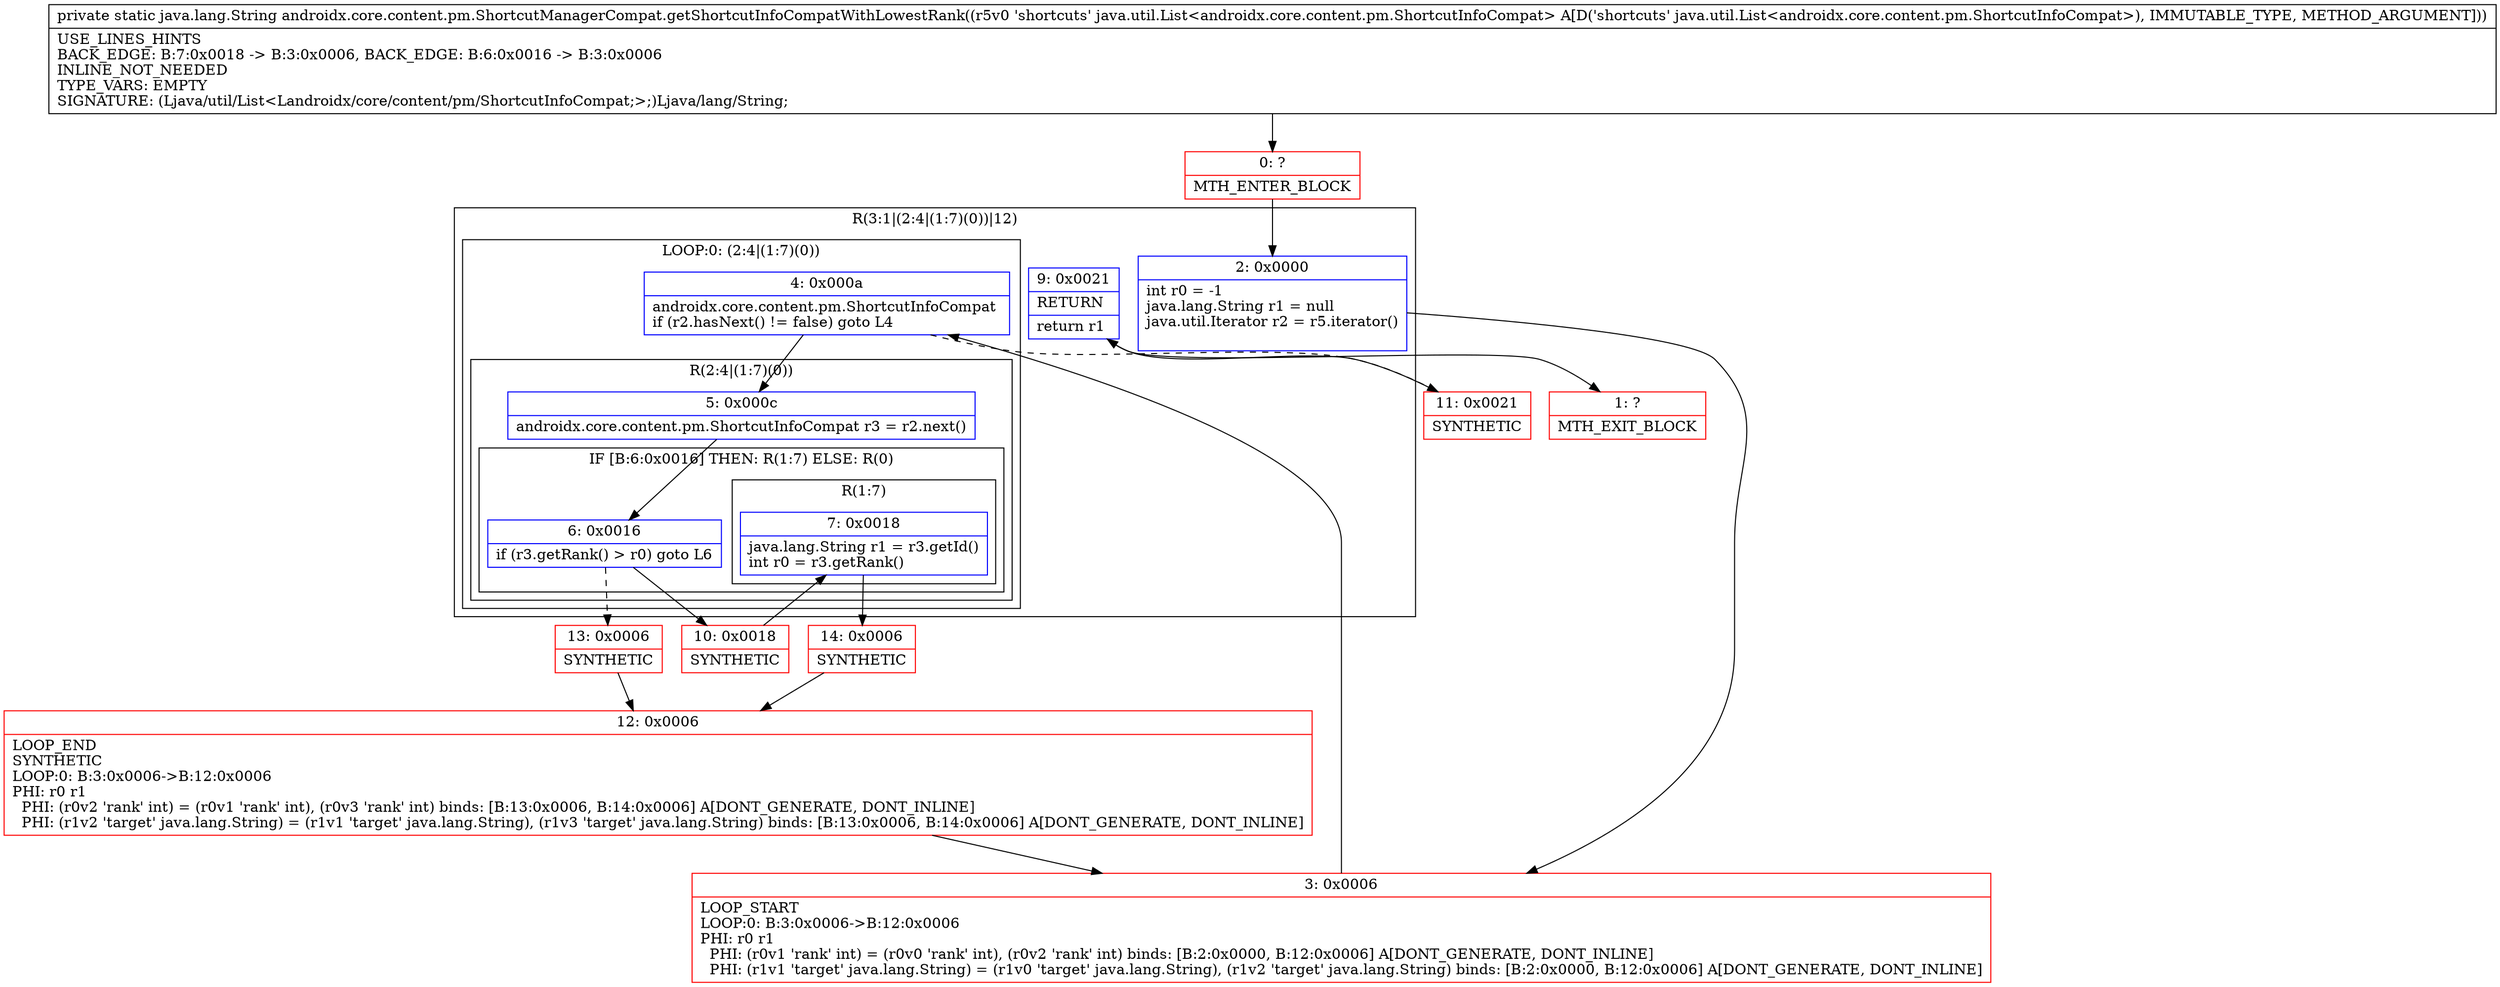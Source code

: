 digraph "CFG forandroidx.core.content.pm.ShortcutManagerCompat.getShortcutInfoCompatWithLowestRank(Ljava\/util\/List;)Ljava\/lang\/String;" {
subgraph cluster_Region_1868834975 {
label = "R(3:1|(2:4|(1:7)(0))|12)";
node [shape=record,color=blue];
Node_2 [shape=record,label="{2\:\ 0x0000|int r0 = \-1\ljava.lang.String r1 = null\ljava.util.Iterator r2 = r5.iterator()\l\l}"];
subgraph cluster_LoopRegion_539631006 {
label = "LOOP:0: (2:4|(1:7)(0))";
node [shape=record,color=blue];
Node_4 [shape=record,label="{4\:\ 0x000a|androidx.core.content.pm.ShortcutInfoCompat \lif (r2.hasNext() != false) goto L4\l}"];
subgraph cluster_Region_1854564257 {
label = "R(2:4|(1:7)(0))";
node [shape=record,color=blue];
Node_5 [shape=record,label="{5\:\ 0x000c|androidx.core.content.pm.ShortcutInfoCompat r3 = r2.next()\l}"];
subgraph cluster_IfRegion_1177113240 {
label = "IF [B:6:0x0016] THEN: R(1:7) ELSE: R(0)";
node [shape=record,color=blue];
Node_6 [shape=record,label="{6\:\ 0x0016|if (r3.getRank() \> r0) goto L6\l}"];
subgraph cluster_Region_1546808418 {
label = "R(1:7)";
node [shape=record,color=blue];
Node_7 [shape=record,label="{7\:\ 0x0018|java.lang.String r1 = r3.getId()\lint r0 = r3.getRank()\l}"];
}
subgraph cluster_Region_1697641383 {
label = "R(0)";
node [shape=record,color=blue];
}
}
}
}
Node_9 [shape=record,label="{9\:\ 0x0021|RETURN\l|return r1\l}"];
}
Node_0 [shape=record,color=red,label="{0\:\ ?|MTH_ENTER_BLOCK\l}"];
Node_3 [shape=record,color=red,label="{3\:\ 0x0006|LOOP_START\lLOOP:0: B:3:0x0006\-\>B:12:0x0006\lPHI: r0 r1 \l  PHI: (r0v1 'rank' int) = (r0v0 'rank' int), (r0v2 'rank' int) binds: [B:2:0x0000, B:12:0x0006] A[DONT_GENERATE, DONT_INLINE]\l  PHI: (r1v1 'target' java.lang.String) = (r1v0 'target' java.lang.String), (r1v2 'target' java.lang.String) binds: [B:2:0x0000, B:12:0x0006] A[DONT_GENERATE, DONT_INLINE]\l}"];
Node_10 [shape=record,color=red,label="{10\:\ 0x0018|SYNTHETIC\l}"];
Node_14 [shape=record,color=red,label="{14\:\ 0x0006|SYNTHETIC\l}"];
Node_12 [shape=record,color=red,label="{12\:\ 0x0006|LOOP_END\lSYNTHETIC\lLOOP:0: B:3:0x0006\-\>B:12:0x0006\lPHI: r0 r1 \l  PHI: (r0v2 'rank' int) = (r0v1 'rank' int), (r0v3 'rank' int) binds: [B:13:0x0006, B:14:0x0006] A[DONT_GENERATE, DONT_INLINE]\l  PHI: (r1v2 'target' java.lang.String) = (r1v1 'target' java.lang.String), (r1v3 'target' java.lang.String) binds: [B:13:0x0006, B:14:0x0006] A[DONT_GENERATE, DONT_INLINE]\l}"];
Node_13 [shape=record,color=red,label="{13\:\ 0x0006|SYNTHETIC\l}"];
Node_11 [shape=record,color=red,label="{11\:\ 0x0021|SYNTHETIC\l}"];
Node_1 [shape=record,color=red,label="{1\:\ ?|MTH_EXIT_BLOCK\l}"];
MethodNode[shape=record,label="{private static java.lang.String androidx.core.content.pm.ShortcutManagerCompat.getShortcutInfoCompatWithLowestRank((r5v0 'shortcuts' java.util.List\<androidx.core.content.pm.ShortcutInfoCompat\> A[D('shortcuts' java.util.List\<androidx.core.content.pm.ShortcutInfoCompat\>), IMMUTABLE_TYPE, METHOD_ARGUMENT]))  | USE_LINES_HINTS\lBACK_EDGE: B:7:0x0018 \-\> B:3:0x0006, BACK_EDGE: B:6:0x0016 \-\> B:3:0x0006\lINLINE_NOT_NEEDED\lTYPE_VARS: EMPTY\lSIGNATURE: (Ljava\/util\/List\<Landroidx\/core\/content\/pm\/ShortcutInfoCompat;\>;)Ljava\/lang\/String;\l}"];
MethodNode -> Node_0;Node_2 -> Node_3;
Node_4 -> Node_5;
Node_4 -> Node_11[style=dashed];
Node_5 -> Node_6;
Node_6 -> Node_10;
Node_6 -> Node_13[style=dashed];
Node_7 -> Node_14;
Node_9 -> Node_1;
Node_0 -> Node_2;
Node_3 -> Node_4;
Node_10 -> Node_7;
Node_14 -> Node_12;
Node_12 -> Node_3;
Node_13 -> Node_12;
Node_11 -> Node_9;
}

